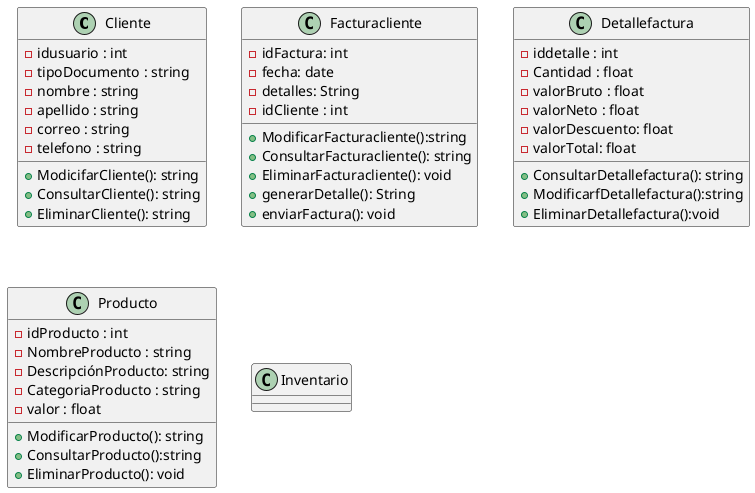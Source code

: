 @startuml Parcial 

class Cliente {
    - idusuario : int
    - tipoDocumento : string
    - nombre : string 
    - apellido : string
    - correo : string 
    - telefono : string
    + ModicifarCliente(): string
    + ConsultarCliente(): string
    + EliminarCliente(): string
}

class Facturacliente{
    - idFactura: int
    - fecha: date
    - detalles: String
    - idCliente : int
    + ModificarFacturacliente():string
    + ConsultarFacturacliente(): string
    + EliminarFacturacliente(): void
    + generarDetalle(): String
    + enviarFactura(): void
}

class Detallefactura{
    - iddetalle : int 
    - Cantidad : float 
    - valorBruto : float
    - valorNeto : float
    - valorDescuento: float
    - valorTotal: float
    + ConsultarDetallefactura(): string
    + ModificarfDetallefactura():string
    + EliminarDetallefactura():void
}

class Producto{
    -idProducto : int
    - NombreProducto : string
    - DescripciónProducto: string
    - CategoriaProducto : string
    - valor : float
    + ModificarProducto(): string
    + ConsultarProducto():string
    + EliminarProducto(): void
}

class Inventario
